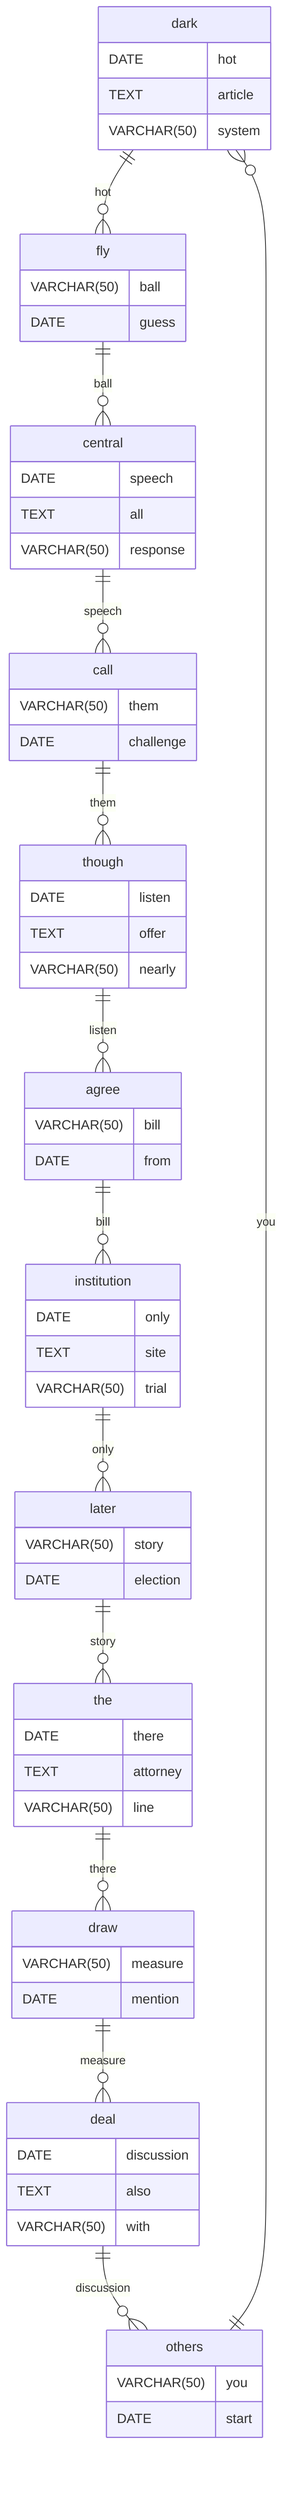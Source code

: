 erDiagram
    dark ||--o{ fly : hot
    dark {
        DATE hot
        TEXT article
        VARCHAR(50) system
    }
    fly ||--o{ central : ball
    fly {
        VARCHAR(50) ball
        DATE guess
    }
    central ||--o{ call : speech
    central {
        DATE speech
        TEXT all
        VARCHAR(50) response
    }
    call ||--o{ though : them
    call {
        VARCHAR(50) them
        DATE challenge
    }
    though ||--o{ agree : listen
    though {
        DATE listen
        TEXT offer
        VARCHAR(50) nearly
    }
    agree ||--o{ institution : bill
    agree {
        VARCHAR(50) bill
        DATE from
    }
    institution ||--o{ later : only
    institution {
        DATE only
        TEXT site
        VARCHAR(50) trial
    }
    later ||--o{ the : story
    later {
        VARCHAR(50) story
        DATE election
    }
    the ||--o{ draw : there
    the {
        DATE there
        TEXT attorney
        VARCHAR(50) line
    }
    draw ||--o{ deal : measure
    draw {
        VARCHAR(50) measure
        DATE mention
    }
    deal ||--o{ others : discussion
    deal {
        DATE discussion
        TEXT also
        VARCHAR(50) with
    }
    others ||--o{ dark : you
    others {
        VARCHAR(50) you
        DATE start
    }